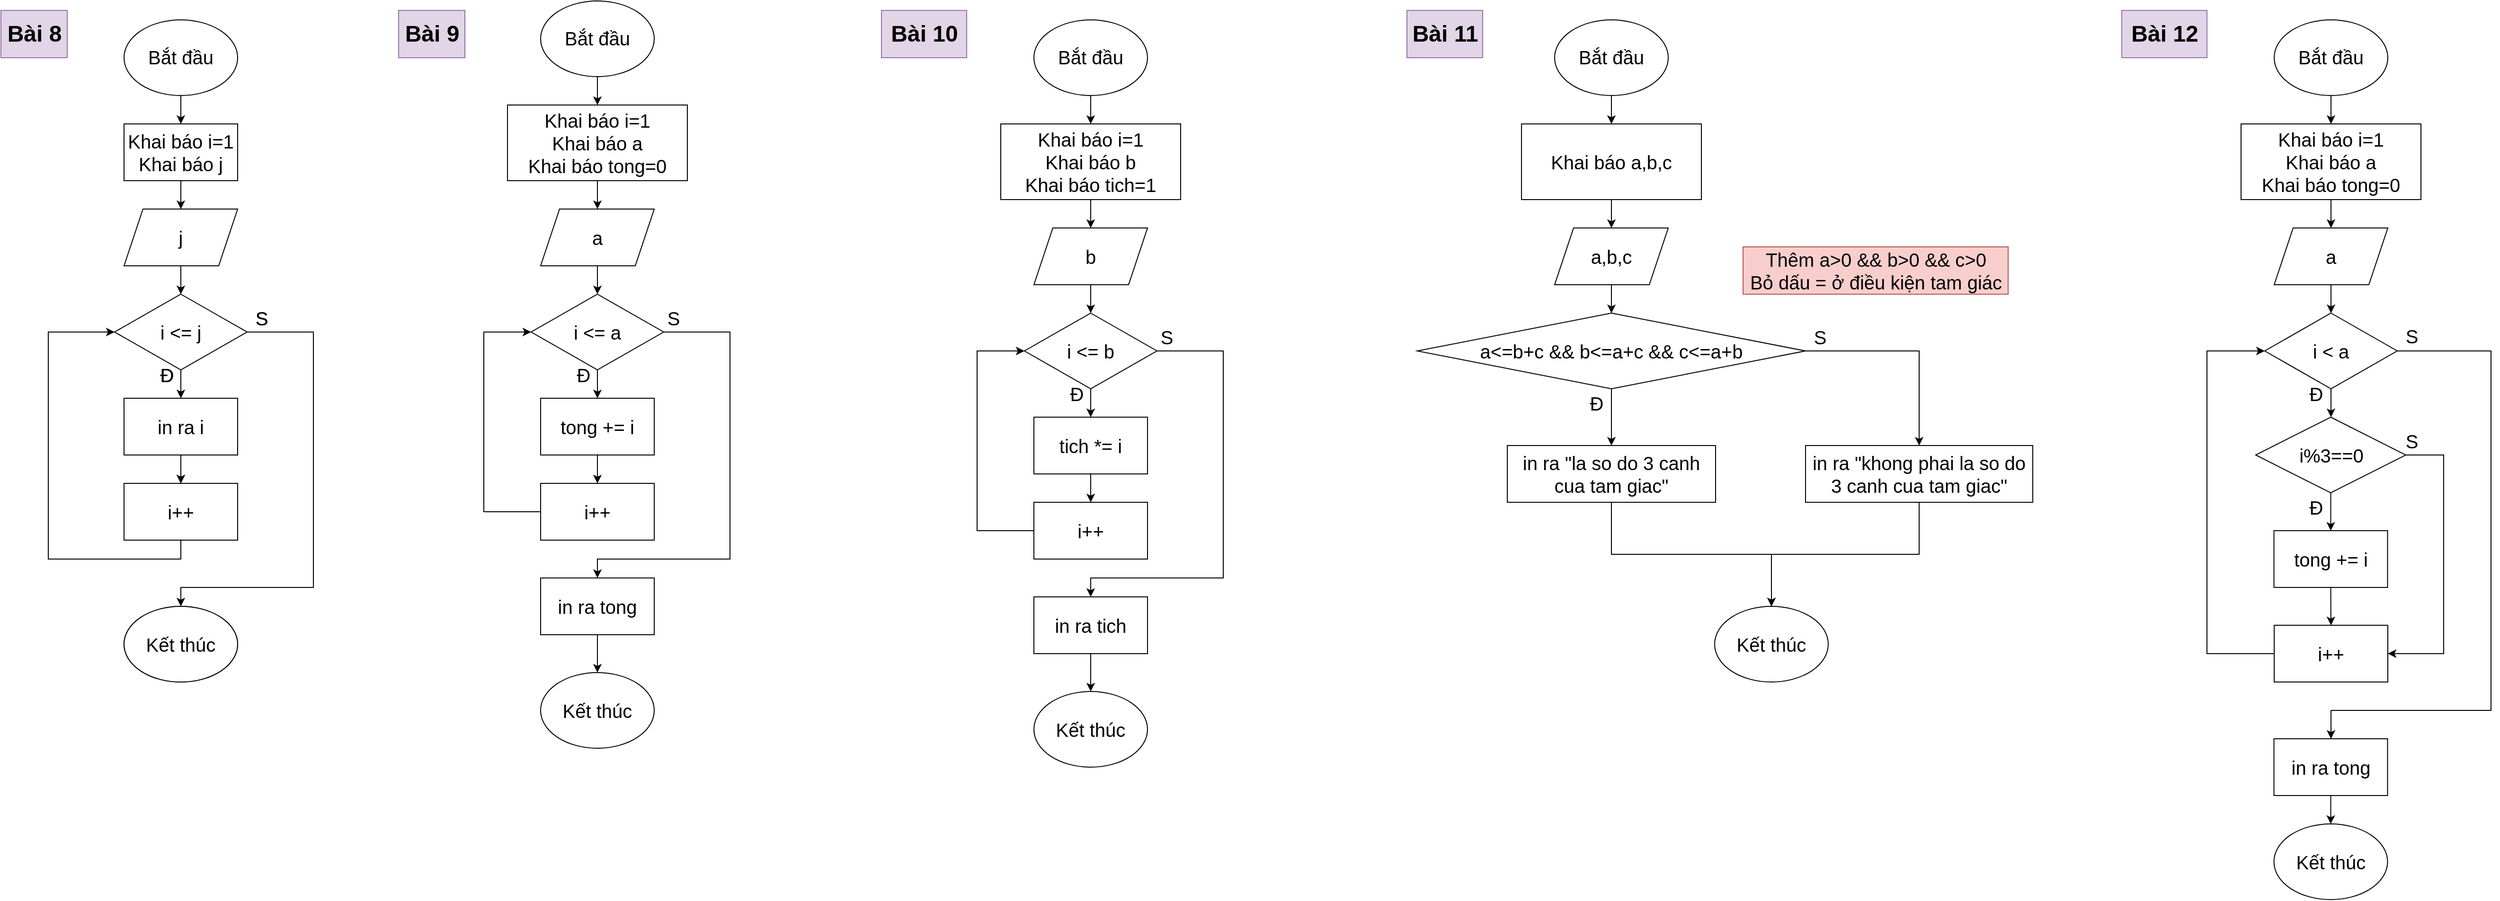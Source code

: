 <mxfile version="15.5.9" type="github"><diagram id="MSYE-X3HgGSP7TZtVKQy" name="Page-1"><mxGraphModel dx="868" dy="460" grid="1" gridSize="10" guides="1" tooltips="1" connect="1" arrows="1" fold="1" page="1" pageScale="1" pageWidth="827" pageHeight="1169" math="0" shadow="0"><root><mxCell id="0"/><mxCell id="1" parent="0"/><mxCell id="2nkZN9lfgBTw6bWgEhwe-1" style="edgeStyle=orthogonalEdgeStyle;rounded=0;orthogonalLoop=1;jettySize=auto;html=1;exitX=0.5;exitY=1;exitDx=0;exitDy=0;entryX=0.5;entryY=0;entryDx=0;entryDy=0;fontSize=20;" parent="1" source="2nkZN9lfgBTw6bWgEhwe-2" target="2nkZN9lfgBTw6bWgEhwe-4" edge="1"><mxGeometry relative="1" as="geometry"/></mxCell><mxCell id="2nkZN9lfgBTw6bWgEhwe-2" value="&lt;h2&gt;&lt;span style=&quot;font-weight: normal&quot;&gt;&lt;font style=&quot;font-size: 20px&quot;&gt;Bắt đầu&lt;/font&gt;&lt;/span&gt;&lt;/h2&gt;" style="ellipse;whiteSpace=wrap;html=1;" parent="1" vertex="1"><mxGeometry x="210" y="50" width="120" height="80" as="geometry"/></mxCell><mxCell id="2nkZN9lfgBTw6bWgEhwe-3" style="edgeStyle=orthogonalEdgeStyle;rounded=0;orthogonalLoop=1;jettySize=auto;html=1;exitX=0.5;exitY=1;exitDx=0;exitDy=0;entryX=0.5;entryY=0;entryDx=0;entryDy=0;fontSize=20;" parent="1" source="2nkZN9lfgBTw6bWgEhwe-4" target="2nkZN9lfgBTw6bWgEhwe-6" edge="1"><mxGeometry relative="1" as="geometry"/></mxCell><mxCell id="2nkZN9lfgBTw6bWgEhwe-4" value="Khai báo i=1&lt;br&gt;Khai báo j" style="rounded=0;whiteSpace=wrap;html=1;fontSize=20;" parent="1" vertex="1"><mxGeometry x="210" y="160" width="120" height="60" as="geometry"/></mxCell><mxCell id="2nkZN9lfgBTw6bWgEhwe-5" style="edgeStyle=orthogonalEdgeStyle;rounded=0;orthogonalLoop=1;jettySize=auto;html=1;exitX=0.5;exitY=1;exitDx=0;exitDy=0;entryX=0.5;entryY=0;entryDx=0;entryDy=0;fontSize=20;" parent="1" source="2nkZN9lfgBTw6bWgEhwe-6" target="2nkZN9lfgBTw6bWgEhwe-9" edge="1"><mxGeometry relative="1" as="geometry"/></mxCell><mxCell id="2nkZN9lfgBTw6bWgEhwe-6" value="j" style="shape=parallelogram;perimeter=parallelogramPerimeter;whiteSpace=wrap;html=1;fixedSize=1;fontSize=20;" parent="1" vertex="1"><mxGeometry x="210" y="250" width="120" height="60" as="geometry"/></mxCell><mxCell id="2nkZN9lfgBTw6bWgEhwe-7" style="edgeStyle=orthogonalEdgeStyle;rounded=0;orthogonalLoop=1;jettySize=auto;html=1;exitX=0.5;exitY=1;exitDx=0;exitDy=0;entryX=0.5;entryY=0;entryDx=0;entryDy=0;fontSize=20;" parent="1" source="2nkZN9lfgBTw6bWgEhwe-9" target="2nkZN9lfgBTw6bWgEhwe-11" edge="1"><mxGeometry relative="1" as="geometry"/></mxCell><mxCell id="2nkZN9lfgBTw6bWgEhwe-8" style="edgeStyle=orthogonalEdgeStyle;rounded=0;orthogonalLoop=1;jettySize=auto;html=1;exitX=1;exitY=0.5;exitDx=0;exitDy=0;fontSize=20;" parent="1" source="2nkZN9lfgBTw6bWgEhwe-9" target="2nkZN9lfgBTw6bWgEhwe-14" edge="1"><mxGeometry relative="1" as="geometry"><Array as="points"><mxPoint x="410" y="380"/><mxPoint x="410" y="650"/><mxPoint x="270" y="650"/></Array></mxGeometry></mxCell><mxCell id="2nkZN9lfgBTw6bWgEhwe-9" value="i &amp;lt;= j" style="rhombus;whiteSpace=wrap;html=1;fontSize=20;" parent="1" vertex="1"><mxGeometry x="200" y="340" width="140" height="80" as="geometry"/></mxCell><mxCell id="2nkZN9lfgBTw6bWgEhwe-10" style="edgeStyle=orthogonalEdgeStyle;rounded=0;orthogonalLoop=1;jettySize=auto;html=1;exitX=0.5;exitY=1;exitDx=0;exitDy=0;fontSize=20;" parent="1" source="2nkZN9lfgBTw6bWgEhwe-11" target="2nkZN9lfgBTw6bWgEhwe-13" edge="1"><mxGeometry relative="1" as="geometry"/></mxCell><mxCell id="2nkZN9lfgBTw6bWgEhwe-11" value="in ra i" style="rounded=0;whiteSpace=wrap;html=1;fontSize=20;" parent="1" vertex="1"><mxGeometry x="210" y="450" width="120" height="60" as="geometry"/></mxCell><mxCell id="2nkZN9lfgBTw6bWgEhwe-12" style="edgeStyle=orthogonalEdgeStyle;rounded=0;orthogonalLoop=1;jettySize=auto;html=1;exitX=0.5;exitY=1;exitDx=0;exitDy=0;entryX=0;entryY=0.5;entryDx=0;entryDy=0;fontSize=20;" parent="1" source="2nkZN9lfgBTw6bWgEhwe-13" target="2nkZN9lfgBTw6bWgEhwe-9" edge="1"><mxGeometry relative="1" as="geometry"><Array as="points"><mxPoint x="270" y="620"/><mxPoint x="130" y="620"/><mxPoint x="130" y="380"/></Array></mxGeometry></mxCell><mxCell id="2nkZN9lfgBTw6bWgEhwe-13" value="i++" style="rounded=0;whiteSpace=wrap;html=1;fontSize=20;" parent="1" vertex="1"><mxGeometry x="210" y="540" width="120" height="60" as="geometry"/></mxCell><mxCell id="2nkZN9lfgBTw6bWgEhwe-14" value="Kết thúc" style="ellipse;whiteSpace=wrap;html=1;fontSize=20;" parent="1" vertex="1"><mxGeometry x="210" y="670" width="120" height="80" as="geometry"/></mxCell><mxCell id="2nkZN9lfgBTw6bWgEhwe-15" value="Đ" style="text;html=1;align=center;verticalAlign=middle;resizable=0;points=[];autosize=1;strokeColor=none;fillColor=none;fontSize=20;" parent="1" vertex="1"><mxGeometry x="240" y="410" width="30" height="30" as="geometry"/></mxCell><mxCell id="2nkZN9lfgBTw6bWgEhwe-16" value="S" style="text;html=1;align=center;verticalAlign=middle;resizable=0;points=[];autosize=1;strokeColor=none;fillColor=none;fontSize=20;" parent="1" vertex="1"><mxGeometry x="340" y="350" width="30" height="30" as="geometry"/></mxCell><mxCell id="2nkZN9lfgBTw6bWgEhwe-17" value="&lt;h1&gt;Bài 8&lt;/h1&gt;" style="text;html=1;align=center;verticalAlign=middle;resizable=0;points=[];autosize=1;strokeColor=#9673a6;fillColor=#e1d5e7;" parent="1" vertex="1"><mxGeometry x="80" y="40" width="70" height="50" as="geometry"/></mxCell><mxCell id="2nkZN9lfgBTw6bWgEhwe-53" style="edgeStyle=orthogonalEdgeStyle;rounded=0;orthogonalLoop=1;jettySize=auto;html=1;exitX=0.5;exitY=1;exitDx=0;exitDy=0;" parent="1" source="2nkZN9lfgBTw6bWgEhwe-35" target="2nkZN9lfgBTw6bWgEhwe-37" edge="1"><mxGeometry relative="1" as="geometry"/></mxCell><mxCell id="2nkZN9lfgBTw6bWgEhwe-35" value="&lt;h2&gt;&lt;span style=&quot;font-weight: normal&quot;&gt;&lt;font style=&quot;font-size: 20px&quot;&gt;Bắt đầu&lt;/font&gt;&lt;/span&gt;&lt;/h2&gt;" style="ellipse;whiteSpace=wrap;html=1;" parent="1" vertex="1"><mxGeometry x="650" y="30" width="120" height="80" as="geometry"/></mxCell><mxCell id="2nkZN9lfgBTw6bWgEhwe-56" style="edgeStyle=orthogonalEdgeStyle;rounded=0;orthogonalLoop=1;jettySize=auto;html=1;exitX=0.5;exitY=1;exitDx=0;exitDy=0;entryX=0.5;entryY=0;entryDx=0;entryDy=0;" parent="1" source="2nkZN9lfgBTw6bWgEhwe-37" target="2nkZN9lfgBTw6bWgEhwe-39" edge="1"><mxGeometry relative="1" as="geometry"/></mxCell><mxCell id="2nkZN9lfgBTw6bWgEhwe-37" value="Khai báo i=1&lt;br&gt;Khai báo a&lt;br&gt;Khai báo tong=0" style="rounded=0;whiteSpace=wrap;html=1;fontSize=20;" parent="1" vertex="1"><mxGeometry x="615" y="140" width="190" height="80" as="geometry"/></mxCell><mxCell id="2nkZN9lfgBTw6bWgEhwe-58" style="edgeStyle=orthogonalEdgeStyle;rounded=0;orthogonalLoop=1;jettySize=auto;html=1;exitX=0.5;exitY=1;exitDx=0;exitDy=0;entryX=0.5;entryY=0;entryDx=0;entryDy=0;" parent="1" source="2nkZN9lfgBTw6bWgEhwe-39" target="2nkZN9lfgBTw6bWgEhwe-42" edge="1"><mxGeometry relative="1" as="geometry"/></mxCell><mxCell id="2nkZN9lfgBTw6bWgEhwe-39" value="a" style="shape=parallelogram;perimeter=parallelogramPerimeter;whiteSpace=wrap;html=1;fixedSize=1;fontSize=20;" parent="1" vertex="1"><mxGeometry x="650" y="250" width="120" height="60" as="geometry"/></mxCell><mxCell id="2nkZN9lfgBTw6bWgEhwe-62" style="edgeStyle=orthogonalEdgeStyle;rounded=0;orthogonalLoop=1;jettySize=auto;html=1;exitX=0.5;exitY=1;exitDx=0;exitDy=0;entryX=0.5;entryY=0;entryDx=0;entryDy=0;fontSize=20;" parent="1" source="2nkZN9lfgBTw6bWgEhwe-42" target="2nkZN9lfgBTw6bWgEhwe-60" edge="1"><mxGeometry relative="1" as="geometry"/></mxCell><mxCell id="2nkZN9lfgBTw6bWgEhwe-70" style="edgeStyle=orthogonalEdgeStyle;rounded=0;orthogonalLoop=1;jettySize=auto;html=1;exitX=1;exitY=0.5;exitDx=0;exitDy=0;entryX=0.5;entryY=0;entryDx=0;entryDy=0;fontSize=20;" parent="1" source="2nkZN9lfgBTw6bWgEhwe-42" target="2nkZN9lfgBTw6bWgEhwe-69" edge="1"><mxGeometry relative="1" as="geometry"><Array as="points"><mxPoint x="850" y="380"/><mxPoint x="850" y="620"/><mxPoint x="710" y="620"/></Array></mxGeometry></mxCell><mxCell id="2nkZN9lfgBTw6bWgEhwe-42" value="i &amp;lt;= a" style="rhombus;whiteSpace=wrap;html=1;fontSize=20;" parent="1" vertex="1"><mxGeometry x="640" y="340" width="140" height="80" as="geometry"/></mxCell><mxCell id="2nkZN9lfgBTw6bWgEhwe-43" style="edgeStyle=orthogonalEdgeStyle;rounded=0;orthogonalLoop=1;jettySize=auto;html=1;exitX=0.5;exitY=1;exitDx=0;exitDy=0;fontSize=20;" parent="1" source="2nkZN9lfgBTw6bWgEhwe-44" target="2nkZN9lfgBTw6bWgEhwe-46" edge="1"><mxGeometry relative="1" as="geometry"/></mxCell><mxCell id="2nkZN9lfgBTw6bWgEhwe-44" value="in ra i" style="rounded=0;whiteSpace=wrap;html=1;fontSize=20;" parent="1" vertex="1"><mxGeometry x="210" y="450" width="120" height="60" as="geometry"/></mxCell><mxCell id="2nkZN9lfgBTw6bWgEhwe-46" value="i++" style="rounded=0;whiteSpace=wrap;html=1;fontSize=20;" parent="1" vertex="1"><mxGeometry x="210" y="540" width="120" height="60" as="geometry"/></mxCell><mxCell id="2nkZN9lfgBTw6bWgEhwe-47" value="Kết thúc" style="ellipse;whiteSpace=wrap;html=1;fontSize=20;" parent="1" vertex="1"><mxGeometry x="210" y="670" width="120" height="80" as="geometry"/></mxCell><mxCell id="2nkZN9lfgBTw6bWgEhwe-48" value="Đ" style="text;html=1;align=center;verticalAlign=middle;resizable=0;points=[];autosize=1;strokeColor=none;fillColor=none;fontSize=20;" parent="1" vertex="1"><mxGeometry x="240" y="410" width="30" height="30" as="geometry"/></mxCell><mxCell id="2nkZN9lfgBTw6bWgEhwe-49" value="S" style="text;html=1;align=center;verticalAlign=middle;resizable=0;points=[];autosize=1;strokeColor=none;fillColor=none;fontSize=20;" parent="1" vertex="1"><mxGeometry x="340" y="350" width="30" height="30" as="geometry"/></mxCell><mxCell id="2nkZN9lfgBTw6bWgEhwe-50" value="&lt;h1&gt;Bài 9&lt;/h1&gt;" style="text;html=1;align=center;verticalAlign=middle;resizable=0;points=[];autosize=1;strokeColor=#9673a6;fillColor=#e1d5e7;" parent="1" vertex="1"><mxGeometry x="500" y="40" width="70" height="50" as="geometry"/></mxCell><mxCell id="2nkZN9lfgBTw6bWgEhwe-51" value="&lt;h1&gt;Bài 8&lt;/h1&gt;" style="text;html=1;align=center;verticalAlign=middle;resizable=0;points=[];autosize=1;strokeColor=#9673a6;fillColor=#e1d5e7;" parent="1" vertex="1"><mxGeometry x="80" y="40" width="70" height="50" as="geometry"/></mxCell><mxCell id="2nkZN9lfgBTw6bWgEhwe-52" value="&lt;h1&gt;Bài 8&lt;/h1&gt;" style="text;html=1;align=center;verticalAlign=middle;resizable=0;points=[];autosize=1;strokeColor=#9673a6;fillColor=#e1d5e7;" parent="1" vertex="1"><mxGeometry x="80" y="40" width="70" height="50" as="geometry"/></mxCell><mxCell id="2nkZN9lfgBTw6bWgEhwe-55" value="&lt;h1&gt;Bài 8&lt;/h1&gt;" style="text;html=1;align=center;verticalAlign=middle;resizable=0;points=[];autosize=1;strokeColor=#9673a6;fillColor=#e1d5e7;" parent="1" vertex="1"><mxGeometry x="80" y="40" width="70" height="50" as="geometry"/></mxCell><mxCell id="2nkZN9lfgBTw6bWgEhwe-57" value="&lt;h1&gt;Bài 8&lt;/h1&gt;" style="text;html=1;align=center;verticalAlign=middle;resizable=0;points=[];autosize=1;strokeColor=#9673a6;fillColor=#e1d5e7;" parent="1" vertex="1"><mxGeometry x="80" y="40" width="70" height="50" as="geometry"/></mxCell><mxCell id="2nkZN9lfgBTw6bWgEhwe-64" style="edgeStyle=orthogonalEdgeStyle;rounded=0;orthogonalLoop=1;jettySize=auto;html=1;exitX=0.5;exitY=1;exitDx=0;exitDy=0;entryX=0.5;entryY=0;entryDx=0;entryDy=0;fontSize=20;" parent="1" source="2nkZN9lfgBTw6bWgEhwe-60" target="2nkZN9lfgBTw6bWgEhwe-63" edge="1"><mxGeometry relative="1" as="geometry"/></mxCell><mxCell id="2nkZN9lfgBTw6bWgEhwe-60" value="tong += i" style="rounded=0;whiteSpace=wrap;html=1;fontSize=20;" parent="1" vertex="1"><mxGeometry x="650" y="450" width="120" height="60" as="geometry"/></mxCell><mxCell id="2nkZN9lfgBTw6bWgEhwe-65" style="edgeStyle=orthogonalEdgeStyle;rounded=0;orthogonalLoop=1;jettySize=auto;html=1;exitX=0;exitY=0.5;exitDx=0;exitDy=0;entryX=0;entryY=0.5;entryDx=0;entryDy=0;fontSize=20;" parent="1" source="2nkZN9lfgBTw6bWgEhwe-63" target="2nkZN9lfgBTw6bWgEhwe-42" edge="1"><mxGeometry relative="1" as="geometry"><Array as="points"><mxPoint x="590" y="570"/><mxPoint x="590" y="380"/></Array></mxGeometry></mxCell><mxCell id="2nkZN9lfgBTw6bWgEhwe-63" value="i++" style="rounded=0;whiteSpace=wrap;html=1;fontSize=20;" parent="1" vertex="1"><mxGeometry x="650" y="540" width="120" height="60" as="geometry"/></mxCell><mxCell id="2nkZN9lfgBTw6bWgEhwe-66" value="Đ" style="text;html=1;align=center;verticalAlign=middle;resizable=0;points=[];autosize=1;strokeColor=none;fillColor=none;fontSize=20;" parent="1" vertex="1"><mxGeometry x="680" y="410" width="30" height="30" as="geometry"/></mxCell><mxCell id="2nkZN9lfgBTw6bWgEhwe-74" style="edgeStyle=orthogonalEdgeStyle;rounded=0;orthogonalLoop=1;jettySize=auto;html=1;exitX=0.5;exitY=1;exitDx=0;exitDy=0;entryX=0.5;entryY=0;entryDx=0;entryDy=0;fontSize=20;" parent="1" source="2nkZN9lfgBTw6bWgEhwe-69" target="2nkZN9lfgBTw6bWgEhwe-72" edge="1"><mxGeometry relative="1" as="geometry"/></mxCell><mxCell id="2nkZN9lfgBTw6bWgEhwe-69" value="in ra tong" style="rounded=0;whiteSpace=wrap;html=1;fontSize=20;" parent="1" vertex="1"><mxGeometry x="650" y="640" width="120" height="60" as="geometry"/></mxCell><mxCell id="2nkZN9lfgBTw6bWgEhwe-71" value="S" style="text;html=1;align=center;verticalAlign=middle;resizable=0;points=[];autosize=1;strokeColor=none;fillColor=none;fontSize=20;" parent="1" vertex="1"><mxGeometry x="775" y="350" width="30" height="30" as="geometry"/></mxCell><mxCell id="2nkZN9lfgBTw6bWgEhwe-72" value="Kết thúc" style="ellipse;whiteSpace=wrap;html=1;fontSize=20;" parent="1" vertex="1"><mxGeometry x="650" y="740" width="120" height="80" as="geometry"/></mxCell><mxCell id="2nkZN9lfgBTw6bWgEhwe-77" value="&lt;h1&gt;Bài 10&lt;/h1&gt;" style="text;html=1;align=center;verticalAlign=middle;resizable=0;points=[];autosize=1;strokeColor=#9673a6;fillColor=#e1d5e7;" parent="1" vertex="1"><mxGeometry x="1010" y="40" width="90" height="50" as="geometry"/></mxCell><mxCell id="2nkZN9lfgBTw6bWgEhwe-78" style="edgeStyle=orthogonalEdgeStyle;rounded=0;orthogonalLoop=1;jettySize=auto;html=1;exitX=0.5;exitY=1;exitDx=0;exitDy=0;" parent="1" source="2nkZN9lfgBTw6bWgEhwe-79" target="2nkZN9lfgBTw6bWgEhwe-81" edge="1"><mxGeometry relative="1" as="geometry"/></mxCell><mxCell id="2nkZN9lfgBTw6bWgEhwe-79" value="&lt;h2&gt;&lt;span style=&quot;font-weight: normal&quot;&gt;&lt;font style=&quot;font-size: 20px&quot;&gt;Bắt đầu&lt;/font&gt;&lt;/span&gt;&lt;/h2&gt;" style="ellipse;whiteSpace=wrap;html=1;" parent="1" vertex="1"><mxGeometry x="1171" y="50" width="120" height="80" as="geometry"/></mxCell><mxCell id="2nkZN9lfgBTw6bWgEhwe-80" style="edgeStyle=orthogonalEdgeStyle;rounded=0;orthogonalLoop=1;jettySize=auto;html=1;exitX=0.5;exitY=1;exitDx=0;exitDy=0;entryX=0.5;entryY=0;entryDx=0;entryDy=0;" parent="1" source="2nkZN9lfgBTw6bWgEhwe-81" target="2nkZN9lfgBTw6bWgEhwe-83" edge="1"><mxGeometry relative="1" as="geometry"/></mxCell><mxCell id="2nkZN9lfgBTw6bWgEhwe-81" value="Khai báo i=1&lt;br&gt;Khai báo b&lt;br&gt;Khai báo tich=1" style="rounded=0;whiteSpace=wrap;html=1;fontSize=20;" parent="1" vertex="1"><mxGeometry x="1136" y="160" width="190" height="80" as="geometry"/></mxCell><mxCell id="2nkZN9lfgBTw6bWgEhwe-82" style="edgeStyle=orthogonalEdgeStyle;rounded=0;orthogonalLoop=1;jettySize=auto;html=1;exitX=0.5;exitY=1;exitDx=0;exitDy=0;entryX=0.5;entryY=0;entryDx=0;entryDy=0;" parent="1" source="2nkZN9lfgBTw6bWgEhwe-83" target="2nkZN9lfgBTw6bWgEhwe-86" edge="1"><mxGeometry relative="1" as="geometry"/></mxCell><mxCell id="2nkZN9lfgBTw6bWgEhwe-83" value="b" style="shape=parallelogram;perimeter=parallelogramPerimeter;whiteSpace=wrap;html=1;fixedSize=1;fontSize=20;" parent="1" vertex="1"><mxGeometry x="1171" y="270" width="120" height="60" as="geometry"/></mxCell><mxCell id="2nkZN9lfgBTw6bWgEhwe-84" style="edgeStyle=orthogonalEdgeStyle;rounded=0;orthogonalLoop=1;jettySize=auto;html=1;exitX=0.5;exitY=1;exitDx=0;exitDy=0;entryX=0.5;entryY=0;entryDx=0;entryDy=0;fontSize=20;" parent="1" source="2nkZN9lfgBTw6bWgEhwe-86" target="2nkZN9lfgBTw6bWgEhwe-88" edge="1"><mxGeometry relative="1" as="geometry"/></mxCell><mxCell id="2nkZN9lfgBTw6bWgEhwe-85" style="edgeStyle=orthogonalEdgeStyle;rounded=0;orthogonalLoop=1;jettySize=auto;html=1;exitX=1;exitY=0.5;exitDx=0;exitDy=0;entryX=0.5;entryY=0;entryDx=0;entryDy=0;fontSize=20;" parent="1" source="2nkZN9lfgBTw6bWgEhwe-86" target="2nkZN9lfgBTw6bWgEhwe-93" edge="1"><mxGeometry relative="1" as="geometry"><Array as="points"><mxPoint x="1371" y="400"/><mxPoint x="1371" y="640"/><mxPoint x="1231" y="640"/></Array></mxGeometry></mxCell><mxCell id="2nkZN9lfgBTw6bWgEhwe-86" value="i &amp;lt;= b" style="rhombus;whiteSpace=wrap;html=1;fontSize=20;" parent="1" vertex="1"><mxGeometry x="1161" y="360" width="140" height="80" as="geometry"/></mxCell><mxCell id="2nkZN9lfgBTw6bWgEhwe-87" style="edgeStyle=orthogonalEdgeStyle;rounded=0;orthogonalLoop=1;jettySize=auto;html=1;exitX=0.5;exitY=1;exitDx=0;exitDy=0;entryX=0.5;entryY=0;entryDx=0;entryDy=0;fontSize=20;" parent="1" source="2nkZN9lfgBTw6bWgEhwe-88" target="2nkZN9lfgBTw6bWgEhwe-90" edge="1"><mxGeometry relative="1" as="geometry"/></mxCell><mxCell id="2nkZN9lfgBTw6bWgEhwe-88" value="tich *= i" style="rounded=0;whiteSpace=wrap;html=1;fontSize=20;" parent="1" vertex="1"><mxGeometry x="1171" y="470" width="120" height="60" as="geometry"/></mxCell><mxCell id="2nkZN9lfgBTw6bWgEhwe-89" style="edgeStyle=orthogonalEdgeStyle;rounded=0;orthogonalLoop=1;jettySize=auto;html=1;exitX=0;exitY=0.5;exitDx=0;exitDy=0;entryX=0;entryY=0.5;entryDx=0;entryDy=0;fontSize=20;" parent="1" source="2nkZN9lfgBTw6bWgEhwe-90" target="2nkZN9lfgBTw6bWgEhwe-86" edge="1"><mxGeometry relative="1" as="geometry"><Array as="points"><mxPoint x="1111" y="590"/><mxPoint x="1111" y="400"/></Array></mxGeometry></mxCell><mxCell id="2nkZN9lfgBTw6bWgEhwe-90" value="i++" style="rounded=0;whiteSpace=wrap;html=1;fontSize=20;" parent="1" vertex="1"><mxGeometry x="1171" y="560" width="120" height="60" as="geometry"/></mxCell><mxCell id="2nkZN9lfgBTw6bWgEhwe-91" value="Đ" style="text;html=1;align=center;verticalAlign=middle;resizable=0;points=[];autosize=1;strokeColor=none;fillColor=none;fontSize=20;" parent="1" vertex="1"><mxGeometry x="1201" y="430" width="30" height="30" as="geometry"/></mxCell><mxCell id="2nkZN9lfgBTw6bWgEhwe-92" style="edgeStyle=orthogonalEdgeStyle;rounded=0;orthogonalLoop=1;jettySize=auto;html=1;exitX=0.5;exitY=1;exitDx=0;exitDy=0;entryX=0.5;entryY=0;entryDx=0;entryDy=0;fontSize=20;" parent="1" source="2nkZN9lfgBTw6bWgEhwe-93" target="2nkZN9lfgBTw6bWgEhwe-95" edge="1"><mxGeometry relative="1" as="geometry"/></mxCell><mxCell id="2nkZN9lfgBTw6bWgEhwe-93" value="in ra tich" style="rounded=0;whiteSpace=wrap;html=1;fontSize=20;" parent="1" vertex="1"><mxGeometry x="1171" y="660" width="120" height="60" as="geometry"/></mxCell><mxCell id="2nkZN9lfgBTw6bWgEhwe-94" value="S" style="text;html=1;align=center;verticalAlign=middle;resizable=0;points=[];autosize=1;strokeColor=none;fillColor=none;fontSize=20;" parent="1" vertex="1"><mxGeometry x="1296" y="370" width="30" height="30" as="geometry"/></mxCell><mxCell id="2nkZN9lfgBTw6bWgEhwe-95" value="Kết thúc" style="ellipse;whiteSpace=wrap;html=1;fontSize=20;" parent="1" vertex="1"><mxGeometry x="1171" y="760" width="120" height="80" as="geometry"/></mxCell><mxCell id="2nkZN9lfgBTw6bWgEhwe-96" value="&lt;h1&gt;Bài 12&lt;/h1&gt;" style="text;html=1;align=center;verticalAlign=middle;resizable=0;points=[];autosize=1;strokeColor=#9673a6;fillColor=#e1d5e7;" parent="1" vertex="1"><mxGeometry x="2320" y="40" width="90" height="50" as="geometry"/></mxCell><mxCell id="2nkZN9lfgBTw6bWgEhwe-97" style="edgeStyle=orthogonalEdgeStyle;rounded=0;orthogonalLoop=1;jettySize=auto;html=1;exitX=0.5;exitY=1;exitDx=0;exitDy=0;" parent="1" source="2nkZN9lfgBTw6bWgEhwe-98" target="2nkZN9lfgBTw6bWgEhwe-100" edge="1"><mxGeometry relative="1" as="geometry"/></mxCell><mxCell id="2nkZN9lfgBTw6bWgEhwe-98" value="&lt;h2&gt;&lt;span style=&quot;font-weight: normal&quot;&gt;&lt;font style=&quot;font-size: 20px&quot;&gt;Bắt đầu&lt;/font&gt;&lt;/span&gt;&lt;/h2&gt;" style="ellipse;whiteSpace=wrap;html=1;" parent="1" vertex="1"><mxGeometry x="2481" y="50" width="120" height="80" as="geometry"/></mxCell><mxCell id="2nkZN9lfgBTw6bWgEhwe-99" style="edgeStyle=orthogonalEdgeStyle;rounded=0;orthogonalLoop=1;jettySize=auto;html=1;exitX=0.5;exitY=1;exitDx=0;exitDy=0;entryX=0.5;entryY=0;entryDx=0;entryDy=0;" parent="1" source="2nkZN9lfgBTw6bWgEhwe-100" target="2nkZN9lfgBTw6bWgEhwe-102" edge="1"><mxGeometry relative="1" as="geometry"/></mxCell><mxCell id="2nkZN9lfgBTw6bWgEhwe-100" value="Khai báo i=1&lt;br&gt;Khai báo a&lt;br&gt;Khai báo tong=0" style="rounded=0;whiteSpace=wrap;html=1;fontSize=20;" parent="1" vertex="1"><mxGeometry x="2446" y="160" width="190" height="80" as="geometry"/></mxCell><mxCell id="2nkZN9lfgBTw6bWgEhwe-101" style="edgeStyle=orthogonalEdgeStyle;rounded=0;orthogonalLoop=1;jettySize=auto;html=1;exitX=0.5;exitY=1;exitDx=0;exitDy=0;entryX=0.5;entryY=0;entryDx=0;entryDy=0;" parent="1" source="2nkZN9lfgBTw6bWgEhwe-102" target="2nkZN9lfgBTw6bWgEhwe-105" edge="1"><mxGeometry relative="1" as="geometry"/></mxCell><mxCell id="2nkZN9lfgBTw6bWgEhwe-102" value="a" style="shape=parallelogram;perimeter=parallelogramPerimeter;whiteSpace=wrap;html=1;fixedSize=1;fontSize=20;" parent="1" vertex="1"><mxGeometry x="2481" y="270" width="120" height="60" as="geometry"/></mxCell><mxCell id="2nkZN9lfgBTw6bWgEhwe-103" style="edgeStyle=orthogonalEdgeStyle;rounded=0;orthogonalLoop=1;jettySize=auto;html=1;exitX=0.5;exitY=1;exitDx=0;exitDy=0;entryX=0.5;entryY=0;entryDx=0;entryDy=0;fontSize=20;" parent="1" source="2nkZN9lfgBTw6bWgEhwe-105" edge="1"><mxGeometry relative="1" as="geometry"><mxPoint x="2541" y="470" as="targetPoint"/></mxGeometry></mxCell><mxCell id="2nkZN9lfgBTw6bWgEhwe-125" style="edgeStyle=orthogonalEdgeStyle;rounded=0;orthogonalLoop=1;jettySize=auto;html=1;exitX=1;exitY=0.5;exitDx=0;exitDy=0;fontSize=20;" parent="1" source="2nkZN9lfgBTw6bWgEhwe-105" target="2nkZN9lfgBTw6bWgEhwe-124" edge="1"><mxGeometry relative="1" as="geometry"><Array as="points"><mxPoint x="2710" y="400"/><mxPoint x="2710" y="780"/><mxPoint x="2541" y="780"/></Array></mxGeometry></mxCell><mxCell id="2nkZN9lfgBTw6bWgEhwe-105" value="i &amp;lt; a" style="rhombus;whiteSpace=wrap;html=1;fontSize=20;" parent="1" vertex="1"><mxGeometry x="2471" y="360" width="140" height="80" as="geometry"/></mxCell><mxCell id="2nkZN9lfgBTw6bWgEhwe-118" style="edgeStyle=orthogonalEdgeStyle;rounded=0;orthogonalLoop=1;jettySize=auto;html=1;exitX=0.5;exitY=1;exitDx=0;exitDy=0;entryX=0.5;entryY=0;entryDx=0;entryDy=0;fontSize=20;" parent="1" source="2nkZN9lfgBTw6bWgEhwe-115" target="2nkZN9lfgBTw6bWgEhwe-116" edge="1"><mxGeometry relative="1" as="geometry"/></mxCell><mxCell id="2nkZN9lfgBTw6bWgEhwe-121" style="edgeStyle=orthogonalEdgeStyle;rounded=0;orthogonalLoop=1;jettySize=auto;html=1;exitX=1;exitY=0.5;exitDx=0;exitDy=0;entryX=1;entryY=0.5;entryDx=0;entryDy=0;fontSize=20;" parent="1" source="2nkZN9lfgBTw6bWgEhwe-115" target="2nkZN9lfgBTw6bWgEhwe-119" edge="1"><mxGeometry relative="1" as="geometry"><Array as="points"><mxPoint x="2660" y="510"/><mxPoint x="2660" y="720"/></Array></mxGeometry></mxCell><mxCell id="2nkZN9lfgBTw6bWgEhwe-115" value="i%3==0" style="rhombus;whiteSpace=wrap;html=1;fontSize=20;" parent="1" vertex="1"><mxGeometry x="2461.5" y="470" width="158.5" height="80" as="geometry"/></mxCell><mxCell id="2nkZN9lfgBTw6bWgEhwe-120" style="edgeStyle=orthogonalEdgeStyle;rounded=0;orthogonalLoop=1;jettySize=auto;html=1;exitX=0.5;exitY=1;exitDx=0;exitDy=0;entryX=0.5;entryY=0;entryDx=0;entryDy=0;fontSize=20;" parent="1" source="2nkZN9lfgBTw6bWgEhwe-116" target="2nkZN9lfgBTw6bWgEhwe-119" edge="1"><mxGeometry relative="1" as="geometry"/></mxCell><mxCell id="2nkZN9lfgBTw6bWgEhwe-116" value="tong += i" style="rounded=0;whiteSpace=wrap;html=1;fontSize=20;" parent="1" vertex="1"><mxGeometry x="2480.75" y="590" width="120" height="60" as="geometry"/></mxCell><mxCell id="2nkZN9lfgBTw6bWgEhwe-122" style="edgeStyle=orthogonalEdgeStyle;rounded=0;orthogonalLoop=1;jettySize=auto;html=1;exitX=0;exitY=0.5;exitDx=0;exitDy=0;entryX=0;entryY=0.5;entryDx=0;entryDy=0;fontSize=20;" parent="1" source="2nkZN9lfgBTw6bWgEhwe-119" target="2nkZN9lfgBTw6bWgEhwe-105" edge="1"><mxGeometry relative="1" as="geometry"><Array as="points"><mxPoint x="2410" y="720"/><mxPoint x="2410" y="400"/></Array></mxGeometry></mxCell><mxCell id="2nkZN9lfgBTw6bWgEhwe-119" value="i++" style="rounded=0;whiteSpace=wrap;html=1;fontSize=20;" parent="1" vertex="1"><mxGeometry x="2481" y="690" width="120" height="60" as="geometry"/></mxCell><mxCell id="2nkZN9lfgBTw6bWgEhwe-132" style="edgeStyle=orthogonalEdgeStyle;rounded=0;orthogonalLoop=1;jettySize=auto;html=1;exitX=0.5;exitY=1;exitDx=0;exitDy=0;entryX=0.5;entryY=0;entryDx=0;entryDy=0;fontSize=20;" parent="1" source="2nkZN9lfgBTw6bWgEhwe-124" target="2nkZN9lfgBTw6bWgEhwe-131" edge="1"><mxGeometry relative="1" as="geometry"/></mxCell><mxCell id="2nkZN9lfgBTw6bWgEhwe-124" value="in ra tong" style="rounded=0;whiteSpace=wrap;html=1;fontSize=20;" parent="1" vertex="1"><mxGeometry x="2480.75" y="810" width="120" height="60" as="geometry"/></mxCell><mxCell id="2nkZN9lfgBTw6bWgEhwe-126" value="S" style="text;html=1;align=center;verticalAlign=middle;resizable=0;points=[];autosize=1;strokeColor=none;fillColor=none;fontSize=20;" parent="1" vertex="1"><mxGeometry x="2611" y="480" width="30" height="30" as="geometry"/></mxCell><mxCell id="2nkZN9lfgBTw6bWgEhwe-127" value="Đ" style="text;html=1;align=center;verticalAlign=middle;resizable=0;points=[];autosize=1;strokeColor=none;fillColor=none;fontSize=20;" parent="1" vertex="1"><mxGeometry x="2510" y="430" width="30" height="30" as="geometry"/></mxCell><mxCell id="2nkZN9lfgBTw6bWgEhwe-128" value="S" style="text;html=1;align=center;verticalAlign=middle;resizable=0;points=[];autosize=1;strokeColor=none;fillColor=none;fontSize=20;" parent="1" vertex="1"><mxGeometry x="2611" y="369" width="30" height="30" as="geometry"/></mxCell><mxCell id="2nkZN9lfgBTw6bWgEhwe-130" value="Đ" style="text;html=1;align=center;verticalAlign=middle;resizable=0;points=[];autosize=1;strokeColor=none;fillColor=none;fontSize=20;" parent="1" vertex="1"><mxGeometry x="2510" y="550" width="30" height="30" as="geometry"/></mxCell><mxCell id="2nkZN9lfgBTw6bWgEhwe-131" value="Kết thúc" style="ellipse;whiteSpace=wrap;html=1;fontSize=20;" parent="1" vertex="1"><mxGeometry x="2480.75" y="900" width="120" height="80" as="geometry"/></mxCell><mxCell id="2nkZN9lfgBTw6bWgEhwe-133" value="&lt;h1&gt;Bài 11&lt;/h1&gt;" style="text;html=1;align=center;verticalAlign=middle;resizable=0;points=[];autosize=1;strokeColor=#9673a6;fillColor=#e1d5e7;" parent="1" vertex="1"><mxGeometry x="1565" y="40" width="80" height="50" as="geometry"/></mxCell><mxCell id="2nkZN9lfgBTw6bWgEhwe-134" style="edgeStyle=orthogonalEdgeStyle;rounded=0;orthogonalLoop=1;jettySize=auto;html=1;exitX=0.5;exitY=1;exitDx=0;exitDy=0;" parent="1" source="2nkZN9lfgBTw6bWgEhwe-135" target="2nkZN9lfgBTw6bWgEhwe-137" edge="1"><mxGeometry relative="1" as="geometry"/></mxCell><mxCell id="2nkZN9lfgBTw6bWgEhwe-135" value="&lt;h2&gt;&lt;span style=&quot;font-weight: normal&quot;&gt;&lt;font style=&quot;font-size: 20px&quot;&gt;Bắt đầu&lt;/font&gt;&lt;/span&gt;&lt;/h2&gt;" style="ellipse;whiteSpace=wrap;html=1;" parent="1" vertex="1"><mxGeometry x="1721" y="50" width="120" height="80" as="geometry"/></mxCell><mxCell id="2nkZN9lfgBTw6bWgEhwe-136" style="edgeStyle=orthogonalEdgeStyle;rounded=0;orthogonalLoop=1;jettySize=auto;html=1;exitX=0.5;exitY=1;exitDx=0;exitDy=0;entryX=0.5;entryY=0;entryDx=0;entryDy=0;" parent="1" source="2nkZN9lfgBTw6bWgEhwe-137" target="2nkZN9lfgBTw6bWgEhwe-139" edge="1"><mxGeometry relative="1" as="geometry"/></mxCell><mxCell id="2nkZN9lfgBTw6bWgEhwe-137" value="Khai báo a,b,c" style="rounded=0;whiteSpace=wrap;html=1;fontSize=20;" parent="1" vertex="1"><mxGeometry x="1686" y="160" width="190" height="80" as="geometry"/></mxCell><mxCell id="2nkZN9lfgBTw6bWgEhwe-138" style="edgeStyle=orthogonalEdgeStyle;rounded=0;orthogonalLoop=1;jettySize=auto;html=1;exitX=0.5;exitY=1;exitDx=0;exitDy=0;entryX=0.5;entryY=0;entryDx=0;entryDy=0;" parent="1" source="2nkZN9lfgBTw6bWgEhwe-139" target="2nkZN9lfgBTw6bWgEhwe-142" edge="1"><mxGeometry relative="1" as="geometry"/></mxCell><mxCell id="2nkZN9lfgBTw6bWgEhwe-139" value="a,b,c" style="shape=parallelogram;perimeter=parallelogramPerimeter;whiteSpace=wrap;html=1;fixedSize=1;fontSize=20;" parent="1" vertex="1"><mxGeometry x="1721" y="270" width="120" height="60" as="geometry"/></mxCell><mxCell id="2nkZN9lfgBTw6bWgEhwe-158" style="edgeStyle=orthogonalEdgeStyle;rounded=0;orthogonalLoop=1;jettySize=auto;html=1;exitX=0.5;exitY=1;exitDx=0;exitDy=0;entryX=0.5;entryY=0;entryDx=0;entryDy=0;fontSize=20;" parent="1" source="2nkZN9lfgBTw6bWgEhwe-142" target="2nkZN9lfgBTw6bWgEhwe-157" edge="1"><mxGeometry relative="1" as="geometry"/></mxCell><mxCell id="2nkZN9lfgBTw6bWgEhwe-160" style="edgeStyle=orthogonalEdgeStyle;rounded=0;orthogonalLoop=1;jettySize=auto;html=1;exitX=1;exitY=0.5;exitDx=0;exitDy=0;entryX=0.5;entryY=0;entryDx=0;entryDy=0;fontSize=20;" parent="1" source="2nkZN9lfgBTw6bWgEhwe-142" target="2nkZN9lfgBTw6bWgEhwe-159" edge="1"><mxGeometry relative="1" as="geometry"/></mxCell><mxCell id="2nkZN9lfgBTw6bWgEhwe-142" value="a&amp;lt;=b+c &amp;amp;&amp;amp; b&amp;lt;=a+c &amp;amp;&amp;amp; c&amp;lt;=a+b" style="rhombus;whiteSpace=wrap;html=1;fontSize=20;" parent="1" vertex="1"><mxGeometry x="1576" y="360" width="410" height="80" as="geometry"/></mxCell><mxCell id="2nkZN9lfgBTw6bWgEhwe-163" style="edgeStyle=orthogonalEdgeStyle;rounded=0;orthogonalLoop=1;jettySize=auto;html=1;exitX=0.5;exitY=1;exitDx=0;exitDy=0;entryX=0.5;entryY=0;entryDx=0;entryDy=0;fontSize=20;" parent="1" source="2nkZN9lfgBTw6bWgEhwe-157" target="2nkZN9lfgBTw6bWgEhwe-162" edge="1"><mxGeometry relative="1" as="geometry"/></mxCell><mxCell id="2nkZN9lfgBTw6bWgEhwe-157" value="in ra &quot;la so do 3 canh cua tam giac&quot;" style="rounded=0;whiteSpace=wrap;html=1;fontSize=20;" parent="1" vertex="1"><mxGeometry x="1671" y="500" width="220" height="60" as="geometry"/></mxCell><mxCell id="2nkZN9lfgBTw6bWgEhwe-164" style="edgeStyle=orthogonalEdgeStyle;rounded=0;orthogonalLoop=1;jettySize=auto;html=1;exitX=0.5;exitY=1;exitDx=0;exitDy=0;entryX=0.5;entryY=0;entryDx=0;entryDy=0;fontSize=20;" parent="1" source="2nkZN9lfgBTw6bWgEhwe-159" target="2nkZN9lfgBTw6bWgEhwe-162" edge="1"><mxGeometry relative="1" as="geometry"/></mxCell><mxCell id="2nkZN9lfgBTw6bWgEhwe-159" value="in ra &quot;khong phai la so do 3 canh cua tam giac&quot;" style="rounded=0;whiteSpace=wrap;html=1;fontSize=20;" parent="1" vertex="1"><mxGeometry x="1986" y="500" width="240" height="60" as="geometry"/></mxCell><mxCell id="2nkZN9lfgBTw6bWgEhwe-162" value="Kết thúc" style="ellipse;whiteSpace=wrap;html=1;fontSize=20;" parent="1" vertex="1"><mxGeometry x="1890" y="670" width="120" height="80" as="geometry"/></mxCell><mxCell id="2nkZN9lfgBTw6bWgEhwe-165" value="Đ" style="text;html=1;align=center;verticalAlign=middle;resizable=0;points=[];autosize=1;strokeColor=none;fillColor=none;fontSize=20;" parent="1" vertex="1"><mxGeometry x="1750" y="440" width="30" height="30" as="geometry"/></mxCell><mxCell id="2nkZN9lfgBTw6bWgEhwe-166" value="S" style="text;html=1;align=center;verticalAlign=middle;resizable=0;points=[];autosize=1;strokeColor=none;fillColor=none;fontSize=20;" parent="1" vertex="1"><mxGeometry x="1986" y="370" width="30" height="30" as="geometry"/></mxCell><mxCell id="6gchnA3tq-O4aQXDLURY-1" value="Thêm a&amp;gt;0 &amp;amp;&amp;amp; b&amp;gt;0 &amp;amp;&amp;amp; c&amp;gt;0&lt;br&gt;&lt;span&gt;Bỏ dấu = ở điều kiện tam giác&lt;/span&gt;" style="text;html=1;align=center;verticalAlign=middle;resizable=0;points=[];autosize=1;strokeColor=#b85450;fillColor=#f8cecc;fontStyle=0;fontSize=20;" parent="1" vertex="1"><mxGeometry x="1920" y="290" width="280" height="50" as="geometry"/></mxCell></root></mxGraphModel></diagram></mxfile>
